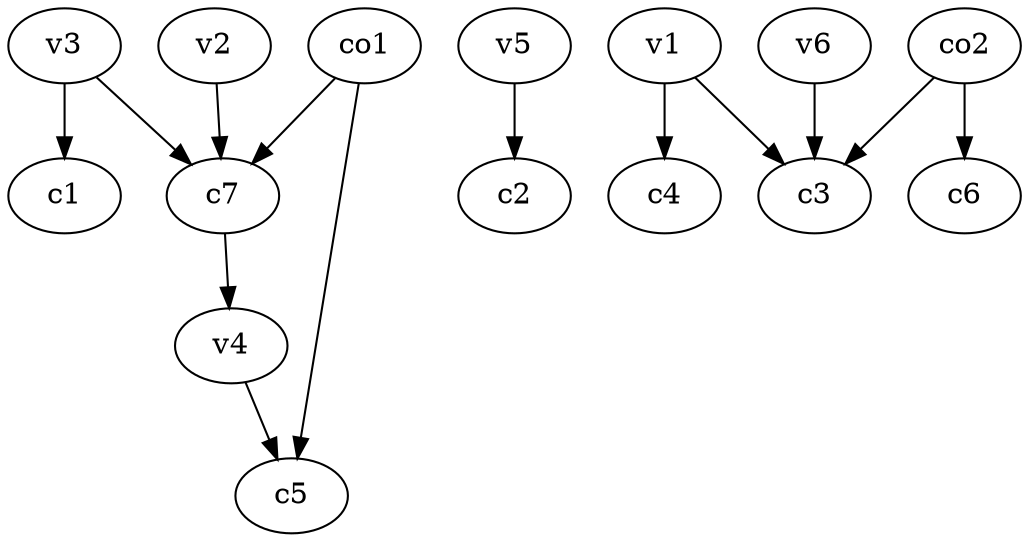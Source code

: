 strict digraph  {
c1;
c2;
c3;
c4;
c5;
c6;
c7;
v1;
v2;
v3;
v4;
v5;
v6;
co1;
co2;
c7 -> v4  [weight=1];
v1 -> c3  [weight=1];
v1 -> c4  [weight=1];
v2 -> c7  [weight=1];
v3 -> c1  [weight=1];
v3 -> c7  [weight=1];
v4 -> c5  [weight=1];
v5 -> c2  [weight=1];
v6 -> c3  [weight=1];
co1 -> c7  [weight=1];
co1 -> c5  [weight=1];
co2 -> c3  [weight=1];
co2 -> c6  [weight=1];
}
